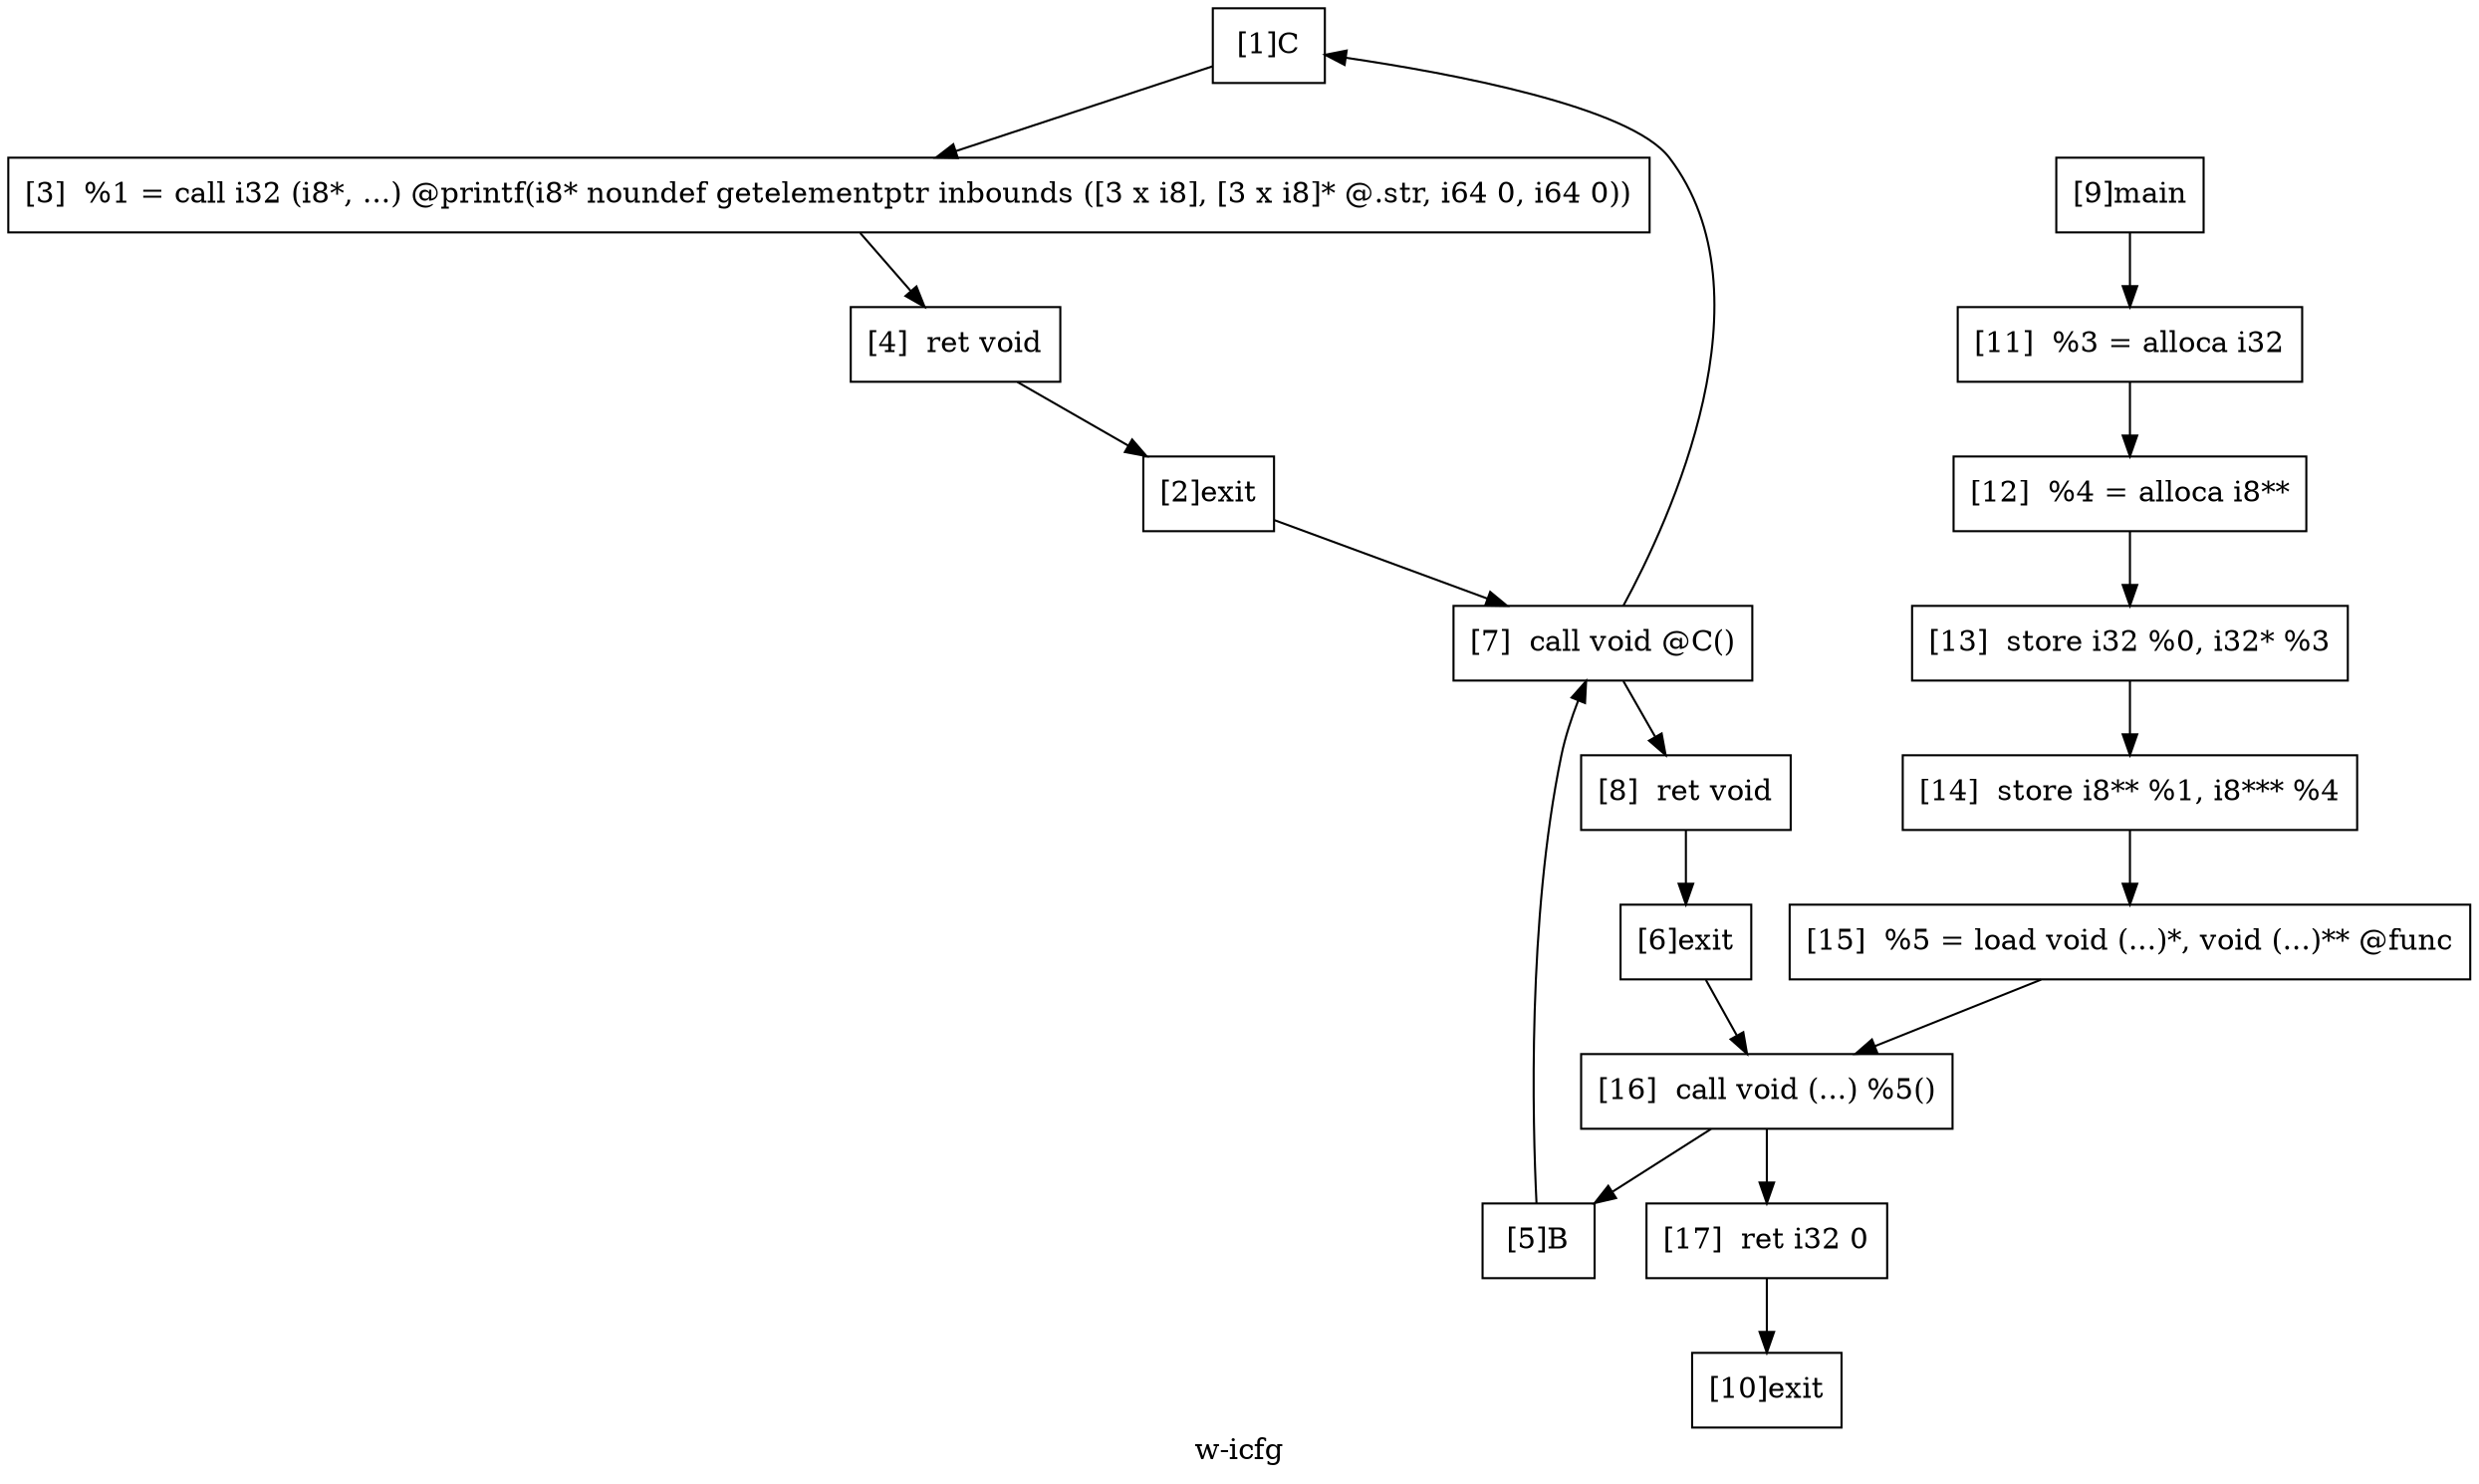 digraph "w-icfg"{
	label="w-icfg";


	// Define the nodes
	N1 [shape=rectangle, color=black,label="[1]C"];
	N2 [shape=rectangle, color=black,label="[2]exit"];
	N3 [shape=rectangle, color=black,label="[3]  %1 = call i32 (i8*, ...) @printf(i8* noundef getelementptr inbounds ([3 x i8], [3 x i8]* @.str, i64 0, i64 0))"];
	N4 [shape=rectangle, color=black,label="[4]  ret void"];
	N5 [shape=rectangle, color=black,label="[5]B"];
	N6 [shape=rectangle, color=black,label="[6]exit"];
	N7 [shape=rectangle, color=black,label="[7]  call void @C()"];
	N8 [shape=rectangle, color=black,label="[8]  ret void"];
	N9 [shape=rectangle, color=black,label="[9]main"];
	N10 [shape=rectangle, color=black,label="[10]exit"];
	N11 [shape=rectangle, color=black,label="[11]  %3 = alloca i32"];
	N12 [shape=rectangle, color=black,label="[12]  %4 = alloca i8**"];
	N13 [shape=rectangle, color=black,label="[13]  store i32 %0, i32* %3"];
	N14 [shape=rectangle, color=black,label="[14]  store i8** %1, i8*** %4"];
	N15 [shape=rectangle, color=black,label="[15]  %5 = load void (...)*, void (...)** @func"];
	N16 [shape=rectangle, color=black,label="[16]  call void (...) %5()"];
	N17 [shape=rectangle, color=black,label="[17]  ret i32 0"];


	// Define the edges
	N1 -> N3[color=black,label=""];
	N2 -> N7[color=black,label=""];
	N3 -> N4[color=black,label=""];
	N4 -> N2[color=black,label=""];
	N5 -> N7[color=black,label=""];
	N6 -> N16[color=black,label=""];
	N7 -> N1[color=black,label=""];
	N7 -> N8[color=black,label=""];
	N8 -> N6[color=black,label=""];
	N9 -> N11[color=black,label=""];
	N11 -> N12[color=black,label=""];
	N12 -> N13[color=black,label=""];
	N13 -> N14[color=black,label=""];
	N14 -> N15[color=black,label=""];
	N15 -> N16[color=black,label=""];
	N16 -> N5[color=black,label=""];
	N16 -> N17[color=black,label=""];
	N17 -> N10[color=black,label=""];
}
